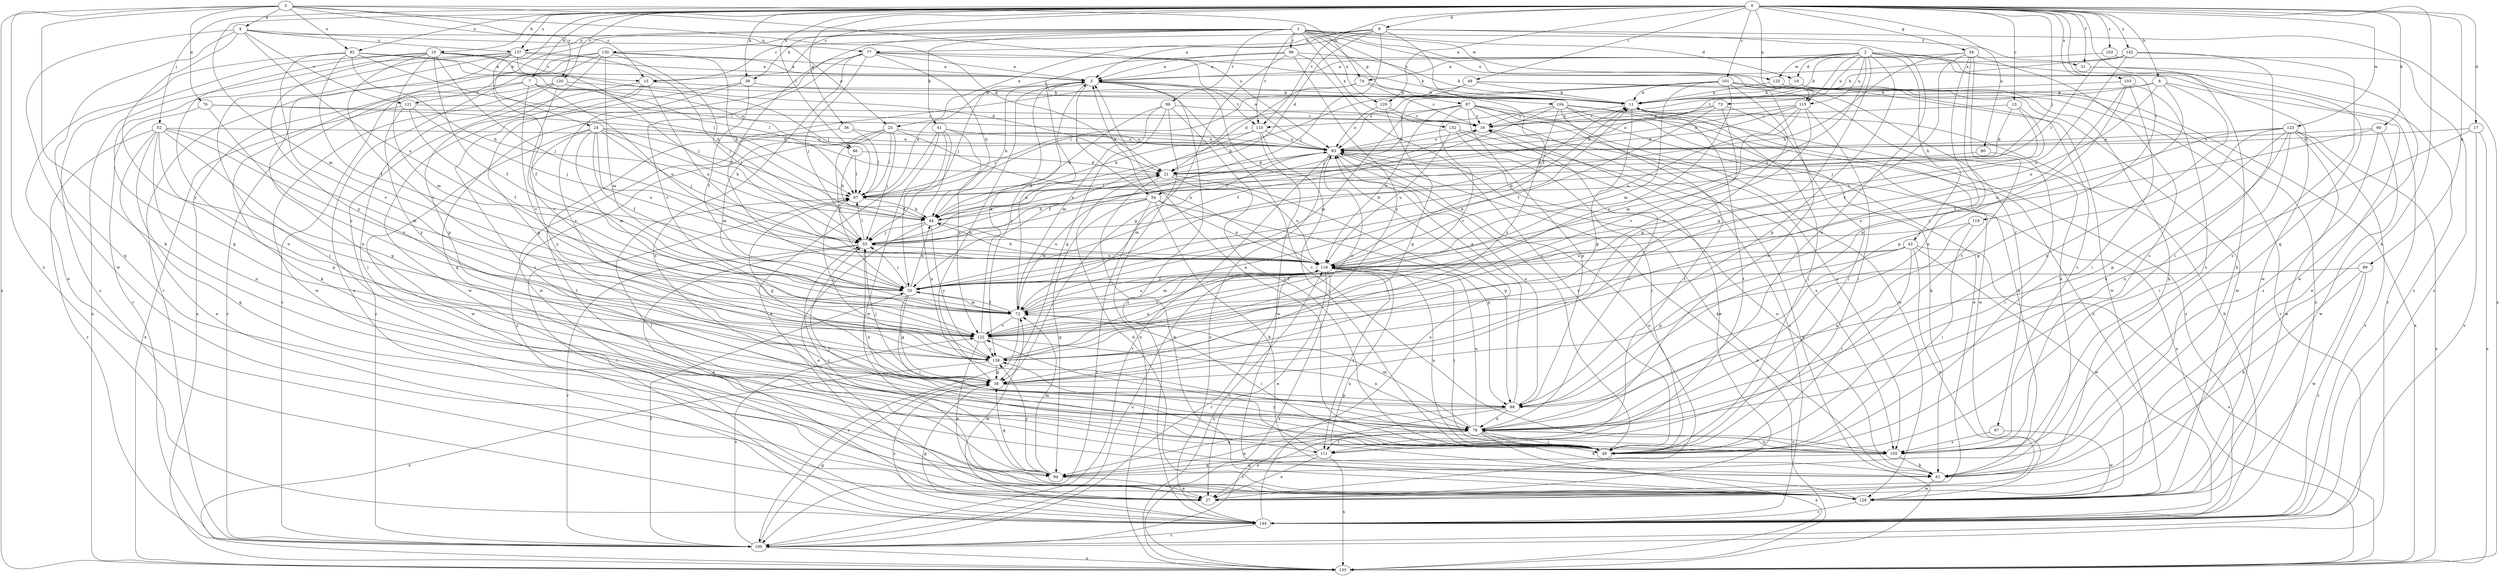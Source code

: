 strict digraph  {
0;
1;
2;
3;
4;
5;
6;
7;
8;
10;
11;
13;
15;
16;
17;
19;
21;
24;
25;
27;
31;
33;
34;
36;
38;
39;
41;
43;
44;
48;
49;
52;
54;
55;
60;
61;
66;
67;
72;
73;
74;
76;
77;
78;
80;
82;
83;
87;
88;
89;
94;
96;
97;
99;
100;
101;
102;
103;
104;
105;
110;
111;
115;
116;
119;
120;
121;
122;
123;
125;
128;
129;
130;
132;
133;
137;
138;
142;
144;
0 -> 6  [label=b];
0 -> 7  [label=b];
0 -> 8  [label=b];
0 -> 10  [label=b];
0 -> 13  [label=c];
0 -> 15  [label=c];
0 -> 17  [label=d];
0 -> 24  [label=e];
0 -> 31  [label=f];
0 -> 34  [label=g];
0 -> 36  [label=g];
0 -> 39  [label=h];
0 -> 48  [label=i];
0 -> 52  [label=j];
0 -> 54  [label=j];
0 -> 60  [label=k];
0 -> 61  [label=k];
0 -> 66  [label=l];
0 -> 72  [label=m];
0 -> 80  [label=o];
0 -> 82  [label=o];
0 -> 89  [label=q];
0 -> 94  [label=q];
0 -> 101  [label=s];
0 -> 102  [label=s];
0 -> 103  [label=s];
0 -> 110  [label=t];
0 -> 115  [label=u];
0 -> 119  [label=v];
0 -> 120  [label=v];
0 -> 123  [label=w];
0 -> 129  [label=x];
0 -> 137  [label=y];
0 -> 142  [label=z];
1 -> 19  [label=d];
1 -> 31  [label=f];
1 -> 33  [label=f];
1 -> 39  [label=h];
1 -> 41  [label=h];
1 -> 87  [label=p];
1 -> 96  [label=r];
1 -> 97  [label=r];
1 -> 99  [label=r];
1 -> 100  [label=r];
1 -> 104  [label=s];
1 -> 110  [label=t];
1 -> 115  [label=u];
1 -> 125  [label=w];
1 -> 129  [label=x];
1 -> 130  [label=x];
1 -> 132  [label=x];
1 -> 137  [label=y];
2 -> 11  [label=b];
2 -> 19  [label=d];
2 -> 38  [label=g];
2 -> 43  [label=h];
2 -> 44  [label=h];
2 -> 73  [label=n];
2 -> 74  [label=n];
2 -> 88  [label=p];
2 -> 100  [label=r];
2 -> 115  [label=u];
2 -> 116  [label=u];
2 -> 125  [label=w];
2 -> 128  [label=w];
2 -> 144  [label=z];
3 -> 4  [label=a];
3 -> 15  [label=c];
3 -> 21  [label=d];
3 -> 61  [label=k];
3 -> 74  [label=n];
3 -> 76  [label=n];
3 -> 82  [label=o];
3 -> 83  [label=o];
3 -> 120  [label=v];
3 -> 133  [label=x];
3 -> 144  [label=z];
4 -> 25  [label=e];
4 -> 77  [label=n];
4 -> 94  [label=q];
4 -> 116  [label=u];
4 -> 121  [label=v];
4 -> 128  [label=w];
4 -> 137  [label=y];
4 -> 138  [label=y];
5 -> 11  [label=b];
5 -> 44  [label=h];
5 -> 54  [label=j];
5 -> 105  [label=s];
5 -> 110  [label=t];
5 -> 138  [label=y];
5 -> 144  [label=z];
6 -> 5  [label=a];
6 -> 15  [label=c];
6 -> 21  [label=d];
6 -> 25  [label=e];
6 -> 33  [label=f];
6 -> 55  [label=j];
6 -> 77  [label=n];
6 -> 78  [label=n];
6 -> 133  [label=x];
7 -> 61  [label=k];
7 -> 66  [label=l];
7 -> 83  [label=o];
7 -> 116  [label=u];
7 -> 121  [label=v];
7 -> 122  [label=v];
8 -> 11  [label=b];
8 -> 27  [label=e];
8 -> 78  [label=n];
8 -> 110  [label=t];
8 -> 116  [label=u];
8 -> 138  [label=y];
10 -> 5  [label=a];
10 -> 15  [label=c];
10 -> 33  [label=f];
10 -> 55  [label=j];
10 -> 67  [label=l];
10 -> 72  [label=m];
10 -> 78  [label=n];
10 -> 122  [label=v];
10 -> 138  [label=y];
10 -> 144  [label=z];
11 -> 16  [label=c];
11 -> 38  [label=g];
11 -> 49  [label=i];
11 -> 111  [label=t];
13 -> 16  [label=c];
13 -> 21  [label=d];
13 -> 55  [label=j];
13 -> 116  [label=u];
15 -> 11  [label=b];
15 -> 38  [label=g];
15 -> 100  [label=r];
15 -> 116  [label=u];
15 -> 128  [label=w];
16 -> 83  [label=o];
16 -> 133  [label=x];
17 -> 78  [label=n];
17 -> 83  [label=o];
17 -> 133  [label=x];
17 -> 144  [label=z];
19 -> 11  [label=b];
19 -> 61  [label=k];
19 -> 133  [label=x];
21 -> 67  [label=l];
21 -> 88  [label=p];
21 -> 116  [label=u];
21 -> 128  [label=w];
24 -> 33  [label=f];
24 -> 44  [label=h];
24 -> 55  [label=j];
24 -> 67  [label=l];
24 -> 72  [label=m];
24 -> 83  [label=o];
24 -> 116  [label=u];
24 -> 128  [label=w];
24 -> 138  [label=y];
25 -> 33  [label=f];
25 -> 55  [label=j];
25 -> 67  [label=l];
25 -> 72  [label=m];
25 -> 83  [label=o];
25 -> 116  [label=u];
25 -> 144  [label=z];
27 -> 83  [label=o];
31 -> 27  [label=e];
31 -> 61  [label=k];
33 -> 11  [label=b];
33 -> 38  [label=g];
33 -> 44  [label=h];
33 -> 49  [label=i];
33 -> 55  [label=j];
33 -> 72  [label=m];
34 -> 5  [label=a];
34 -> 44  [label=h];
34 -> 78  [label=n];
34 -> 88  [label=p];
34 -> 105  [label=s];
34 -> 111  [label=t];
34 -> 122  [label=v];
36 -> 67  [label=l];
36 -> 83  [label=o];
36 -> 111  [label=t];
38 -> 5  [label=a];
38 -> 55  [label=j];
38 -> 88  [label=p];
38 -> 144  [label=z];
39 -> 11  [label=b];
39 -> 33  [label=f];
39 -> 105  [label=s];
39 -> 138  [label=y];
41 -> 27  [label=e];
41 -> 33  [label=f];
41 -> 78  [label=n];
41 -> 83  [label=o];
41 -> 122  [label=v];
41 -> 128  [label=w];
43 -> 27  [label=e];
43 -> 49  [label=i];
43 -> 88  [label=p];
43 -> 116  [label=u];
43 -> 122  [label=v];
43 -> 128  [label=w];
43 -> 133  [label=x];
44 -> 27  [label=e];
44 -> 55  [label=j];
44 -> 116  [label=u];
44 -> 138  [label=y];
48 -> 11  [label=b];
48 -> 67  [label=l];
48 -> 78  [label=n];
48 -> 83  [label=o];
48 -> 100  [label=r];
49 -> 5  [label=a];
49 -> 55  [label=j];
49 -> 67  [label=l];
49 -> 116  [label=u];
52 -> 27  [label=e];
52 -> 38  [label=g];
52 -> 72  [label=m];
52 -> 78  [label=n];
52 -> 83  [label=o];
52 -> 88  [label=p];
52 -> 94  [label=q];
52 -> 100  [label=r];
52 -> 122  [label=v];
54 -> 5  [label=a];
54 -> 44  [label=h];
54 -> 61  [label=k];
54 -> 72  [label=m];
54 -> 88  [label=p];
54 -> 94  [label=q];
54 -> 100  [label=r];
54 -> 116  [label=u];
55 -> 16  [label=c];
55 -> 27  [label=e];
55 -> 67  [label=l];
55 -> 78  [label=n];
55 -> 83  [label=o];
55 -> 100  [label=r];
55 -> 116  [label=u];
60 -> 33  [label=f];
60 -> 83  [label=o];
60 -> 105  [label=s];
60 -> 128  [label=w];
61 -> 11  [label=b];
61 -> 83  [label=o];
61 -> 128  [label=w];
66 -> 21  [label=d];
66 -> 44  [label=h];
66 -> 67  [label=l];
67 -> 5  [label=a];
67 -> 21  [label=d];
67 -> 38  [label=g];
67 -> 44  [label=h];
72 -> 5  [label=a];
72 -> 11  [label=b];
72 -> 33  [label=f];
72 -> 49  [label=i];
72 -> 100  [label=r];
72 -> 116  [label=u];
72 -> 122  [label=v];
73 -> 16  [label=c];
73 -> 33  [label=f];
73 -> 49  [label=i];
73 -> 83  [label=o];
73 -> 122  [label=v];
74 -> 11  [label=b];
74 -> 16  [label=c];
74 -> 21  [label=d];
74 -> 128  [label=w];
76 -> 16  [label=c];
76 -> 21  [label=d];
76 -> 38  [label=g];
76 -> 122  [label=v];
77 -> 5  [label=a];
77 -> 11  [label=b];
77 -> 44  [label=h];
77 -> 55  [label=j];
77 -> 83  [label=o];
77 -> 94  [label=q];
77 -> 105  [label=s];
77 -> 122  [label=v];
78 -> 16  [label=c];
78 -> 27  [label=e];
78 -> 49  [label=i];
78 -> 61  [label=k];
78 -> 72  [label=m];
78 -> 105  [label=s];
78 -> 111  [label=t];
78 -> 116  [label=u];
78 -> 133  [label=x];
80 -> 21  [label=d];
80 -> 49  [label=i];
82 -> 5  [label=a];
82 -> 21  [label=d];
82 -> 27  [label=e];
82 -> 33  [label=f];
82 -> 44  [label=h];
82 -> 67  [label=l];
82 -> 122  [label=v];
83 -> 21  [label=d];
83 -> 49  [label=i];
83 -> 61  [label=k];
83 -> 72  [label=m];
83 -> 100  [label=r];
83 -> 133  [label=x];
83 -> 144  [label=z];
87 -> 16  [label=c];
87 -> 44  [label=h];
87 -> 72  [label=m];
87 -> 88  [label=p];
87 -> 105  [label=s];
87 -> 116  [label=u];
87 -> 122  [label=v];
87 -> 128  [label=w];
87 -> 133  [label=x];
87 -> 144  [label=z];
88 -> 5  [label=a];
88 -> 78  [label=n];
88 -> 83  [label=o];
88 -> 94  [label=q];
88 -> 100  [label=r];
89 -> 33  [label=f];
89 -> 61  [label=k];
89 -> 128  [label=w];
89 -> 144  [label=z];
94 -> 27  [label=e];
94 -> 38  [label=g];
94 -> 55  [label=j];
94 -> 72  [label=m];
94 -> 78  [label=n];
94 -> 138  [label=y];
96 -> 16  [label=c];
96 -> 38  [label=g];
96 -> 44  [label=h];
96 -> 49  [label=i];
96 -> 72  [label=m];
96 -> 133  [label=x];
97 -> 105  [label=s];
97 -> 128  [label=w];
99 -> 5  [label=a];
99 -> 11  [label=b];
99 -> 38  [label=g];
99 -> 49  [label=i];
99 -> 55  [label=j];
99 -> 138  [label=y];
100 -> 33  [label=f];
100 -> 38  [label=g];
100 -> 116  [label=u];
100 -> 122  [label=v];
100 -> 133  [label=x];
101 -> 11  [label=b];
101 -> 38  [label=g];
101 -> 44  [label=h];
101 -> 55  [label=j];
101 -> 61  [label=k];
101 -> 72  [label=m];
101 -> 122  [label=v];
101 -> 128  [label=w];
101 -> 144  [label=z];
102 -> 5  [label=a];
102 -> 144  [label=z];
103 -> 11  [label=b];
103 -> 49  [label=i];
103 -> 88  [label=p];
103 -> 105  [label=s];
103 -> 138  [label=y];
104 -> 16  [label=c];
104 -> 27  [label=e];
104 -> 33  [label=f];
104 -> 61  [label=k];
104 -> 111  [label=t];
104 -> 128  [label=w];
104 -> 138  [label=y];
104 -> 144  [label=z];
105 -> 61  [label=k];
105 -> 78  [label=n];
105 -> 94  [label=q];
105 -> 138  [label=y];
110 -> 33  [label=f];
110 -> 49  [label=i];
110 -> 67  [label=l];
110 -> 83  [label=o];
110 -> 128  [label=w];
111 -> 27  [label=e];
111 -> 94  [label=q];
111 -> 122  [label=v];
111 -> 133  [label=x];
115 -> 16  [label=c];
115 -> 21  [label=d];
115 -> 49  [label=i];
115 -> 72  [label=m];
115 -> 83  [label=o];
115 -> 116  [label=u];
115 -> 122  [label=v];
116 -> 11  [label=b];
116 -> 27  [label=e];
116 -> 33  [label=f];
116 -> 44  [label=h];
116 -> 49  [label=i];
116 -> 72  [label=m];
116 -> 100  [label=r];
116 -> 111  [label=t];
116 -> 122  [label=v];
116 -> 133  [label=x];
119 -> 49  [label=i];
119 -> 55  [label=j];
119 -> 78  [label=n];
120 -> 11  [label=b];
120 -> 49  [label=i];
120 -> 67  [label=l];
120 -> 100  [label=r];
120 -> 122  [label=v];
120 -> 128  [label=w];
121 -> 16  [label=c];
121 -> 33  [label=f];
121 -> 55  [label=j];
121 -> 133  [label=x];
121 -> 138  [label=y];
122 -> 5  [label=a];
122 -> 27  [label=e];
122 -> 78  [label=n];
122 -> 138  [label=y];
123 -> 38  [label=g];
123 -> 49  [label=i];
123 -> 78  [label=n];
123 -> 83  [label=o];
123 -> 88  [label=p];
123 -> 116  [label=u];
123 -> 128  [label=w];
123 -> 133  [label=x];
123 -> 144  [label=z];
125 -> 11  [label=b];
125 -> 105  [label=s];
125 -> 128  [label=w];
128 -> 21  [label=d];
128 -> 116  [label=u];
128 -> 144  [label=z];
129 -> 16  [label=c];
129 -> 38  [label=g];
129 -> 83  [label=o];
130 -> 5  [label=a];
130 -> 44  [label=h];
130 -> 55  [label=j];
130 -> 72  [label=m];
130 -> 88  [label=p];
130 -> 100  [label=r];
130 -> 133  [label=x];
130 -> 144  [label=z];
132 -> 27  [label=e];
132 -> 49  [label=i];
132 -> 83  [label=o];
132 -> 105  [label=s];
132 -> 116  [label=u];
133 -> 116  [label=u];
137 -> 5  [label=a];
137 -> 33  [label=f];
137 -> 44  [label=h];
137 -> 49  [label=i];
137 -> 55  [label=j];
137 -> 78  [label=n];
137 -> 100  [label=r];
137 -> 133  [label=x];
138 -> 38  [label=g];
138 -> 67  [label=l];
138 -> 83  [label=o];
138 -> 116  [label=u];
138 -> 133  [label=x];
142 -> 5  [label=a];
142 -> 11  [label=b];
142 -> 49  [label=i];
142 -> 67  [label=l];
142 -> 105  [label=s];
142 -> 116  [label=u];
144 -> 11  [label=b];
144 -> 16  [label=c];
144 -> 38  [label=g];
144 -> 67  [label=l];
144 -> 72  [label=m];
144 -> 83  [label=o];
144 -> 100  [label=r];
}
